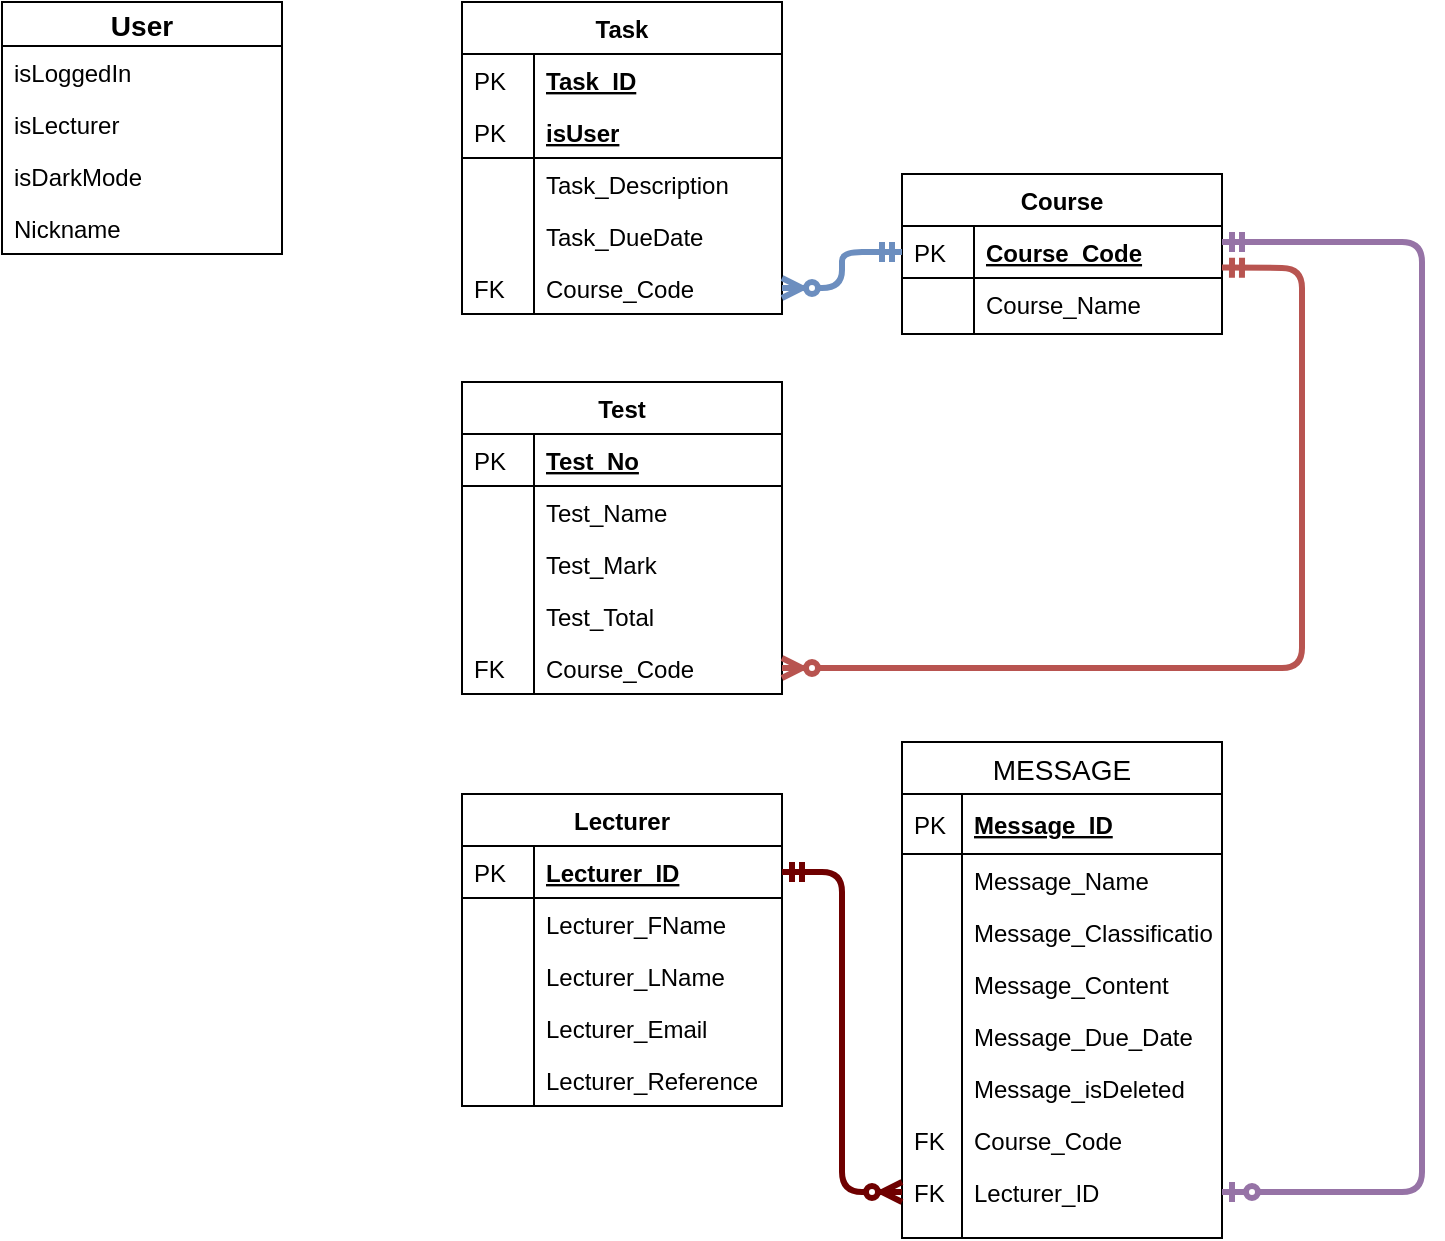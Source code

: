 <mxfile version="12.6.5" type="device"><diagram id="C5RBs43oDa-KdzZeNtuy" name="Page-1"><mxGraphModel dx="269" dy="639" grid="1" gridSize="10" guides="1" tooltips="1" connect="1" arrows="1" fold="1" page="1" pageScale="1" pageWidth="827" pageHeight="1169" math="0" shadow="0"><root><mxCell id="WIyWlLk6GJQsqaUBKTNV-0"/><mxCell id="WIyWlLk6GJQsqaUBKTNV-1" parent="WIyWlLk6GJQsqaUBKTNV-0"/><mxCell id="zkfFHV4jXpPFQw0GAbJ--51" value="Lecturer" style="swimlane;fontStyle=1;childLayout=stackLayout;horizontal=1;startSize=26;horizontalStack=0;resizeParent=1;resizeLast=0;collapsible=1;marginBottom=0;rounded=0;shadow=0;strokeWidth=1;" parent="WIyWlLk6GJQsqaUBKTNV-1" vertex="1"><mxGeometry x="310" y="506" width="160" height="156" as="geometry"><mxRectangle x="20" y="80" width="160" height="26" as="alternateBounds"/></mxGeometry></mxCell><mxCell id="zkfFHV4jXpPFQw0GAbJ--52" value="Lecturer_ID" style="shape=partialRectangle;top=0;left=0;right=0;bottom=1;align=left;verticalAlign=top;fillColor=none;spacingLeft=40;spacingRight=4;overflow=hidden;rotatable=0;points=[[0,0.5],[1,0.5]];portConstraint=eastwest;dropTarget=0;rounded=0;shadow=0;strokeWidth=1;fontStyle=5" parent="zkfFHV4jXpPFQw0GAbJ--51" vertex="1"><mxGeometry y="26" width="160" height="26" as="geometry"/></mxCell><mxCell id="zkfFHV4jXpPFQw0GAbJ--53" value="PK" style="shape=partialRectangle;top=0;left=0;bottom=0;fillColor=none;align=left;verticalAlign=top;spacingLeft=4;spacingRight=4;overflow=hidden;rotatable=0;points=[];portConstraint=eastwest;part=1;" parent="zkfFHV4jXpPFQw0GAbJ--52" vertex="1" connectable="0"><mxGeometry width="36" height="26" as="geometry"/></mxCell><mxCell id="zkfFHV4jXpPFQw0GAbJ--54" value="Lecturer_FName" style="shape=partialRectangle;top=0;left=0;right=0;bottom=0;align=left;verticalAlign=top;fillColor=none;spacingLeft=40;spacingRight=4;overflow=hidden;rotatable=0;points=[[0,0.5],[1,0.5]];portConstraint=eastwest;dropTarget=0;rounded=0;shadow=0;strokeWidth=1;" parent="zkfFHV4jXpPFQw0GAbJ--51" vertex="1"><mxGeometry y="52" width="160" height="26" as="geometry"/></mxCell><mxCell id="zkfFHV4jXpPFQw0GAbJ--55" value="" style="shape=partialRectangle;top=0;left=0;bottom=0;fillColor=none;align=left;verticalAlign=top;spacingLeft=4;spacingRight=4;overflow=hidden;rotatable=0;points=[];portConstraint=eastwest;part=1;" parent="zkfFHV4jXpPFQw0GAbJ--54" vertex="1" connectable="0"><mxGeometry width="36" height="26" as="geometry"/></mxCell><mxCell id="d9kfRZbeQBIDSx__xGoF-16" value="Lecturer_LName" style="shape=partialRectangle;top=0;left=0;right=0;bottom=0;align=left;verticalAlign=top;fillColor=none;spacingLeft=40;spacingRight=4;overflow=hidden;rotatable=0;points=[[0,0.5],[1,0.5]];portConstraint=eastwest;dropTarget=0;rounded=0;shadow=0;strokeWidth=1;" parent="zkfFHV4jXpPFQw0GAbJ--51" vertex="1"><mxGeometry y="78" width="160" height="26" as="geometry"/></mxCell><mxCell id="d9kfRZbeQBIDSx__xGoF-17" value="" style="shape=partialRectangle;top=0;left=0;bottom=0;fillColor=none;align=left;verticalAlign=top;spacingLeft=4;spacingRight=4;overflow=hidden;rotatable=0;points=[];portConstraint=eastwest;part=1;" parent="d9kfRZbeQBIDSx__xGoF-16" vertex="1" connectable="0"><mxGeometry width="36" height="26" as="geometry"/></mxCell><mxCell id="d9kfRZbeQBIDSx__xGoF-18" value="Lecturer_Email" style="shape=partialRectangle;top=0;left=0;right=0;bottom=0;align=left;verticalAlign=top;fillColor=none;spacingLeft=40;spacingRight=4;overflow=hidden;rotatable=0;points=[[0,0.5],[1,0.5]];portConstraint=eastwest;dropTarget=0;rounded=0;shadow=0;strokeWidth=1;" parent="zkfFHV4jXpPFQw0GAbJ--51" vertex="1"><mxGeometry y="104" width="160" height="26" as="geometry"/></mxCell><mxCell id="d9kfRZbeQBIDSx__xGoF-19" value="" style="shape=partialRectangle;top=0;left=0;bottom=0;fillColor=none;align=left;verticalAlign=top;spacingLeft=4;spacingRight=4;overflow=hidden;rotatable=0;points=[];portConstraint=eastwest;part=1;" parent="d9kfRZbeQBIDSx__xGoF-18" vertex="1" connectable="0"><mxGeometry width="36" height="26" as="geometry"/></mxCell><mxCell id="RBFCxRiM8_pdnVqAKKjM-17" value="Lecturer_Reference" style="shape=partialRectangle;top=0;left=0;right=0;bottom=0;align=left;verticalAlign=top;fillColor=none;spacingLeft=40;spacingRight=4;overflow=hidden;rotatable=0;points=[[0,0.5],[1,0.5]];portConstraint=eastwest;dropTarget=0;rounded=0;shadow=0;strokeWidth=1;" parent="zkfFHV4jXpPFQw0GAbJ--51" vertex="1"><mxGeometry y="130" width="160" height="26" as="geometry"/></mxCell><mxCell id="RBFCxRiM8_pdnVqAKKjM-18" value="" style="shape=partialRectangle;top=0;left=0;bottom=0;fillColor=none;align=left;verticalAlign=top;spacingLeft=4;spacingRight=4;overflow=hidden;rotatable=0;points=[];portConstraint=eastwest;part=1;" parent="RBFCxRiM8_pdnVqAKKjM-17" vertex="1" connectable="0"><mxGeometry width="36" height="26" as="geometry"/></mxCell><mxCell id="zkfFHV4jXpPFQw0GAbJ--56" value="Task" style="swimlane;fontStyle=1;childLayout=stackLayout;horizontal=1;startSize=26;horizontalStack=0;resizeParent=1;resizeLast=0;collapsible=1;marginBottom=0;rounded=0;shadow=0;strokeWidth=1;" parent="WIyWlLk6GJQsqaUBKTNV-1" vertex="1"><mxGeometry x="310" y="110" width="160" height="156" as="geometry"><mxRectangle x="260" y="80" width="160" height="26" as="alternateBounds"/></mxGeometry></mxCell><mxCell id="zkfFHV4jXpPFQw0GAbJ--57" value="Task_ID" style="shape=partialRectangle;top=0;left=0;right=0;bottom=1;align=left;verticalAlign=top;fillColor=none;spacingLeft=40;spacingRight=4;overflow=hidden;rotatable=0;points=[[0,0.5],[1,0.5]];portConstraint=eastwest;dropTarget=0;rounded=0;shadow=0;strokeWidth=1;fontStyle=5;strokeColor=none;" parent="zkfFHV4jXpPFQw0GAbJ--56" vertex="1"><mxGeometry y="26" width="160" height="26" as="geometry"/></mxCell><mxCell id="zkfFHV4jXpPFQw0GAbJ--58" value="PK" style="shape=partialRectangle;top=0;left=0;bottom=0;fillColor=none;align=left;verticalAlign=top;spacingLeft=4;spacingRight=4;overflow=hidden;rotatable=0;points=[];portConstraint=eastwest;part=1;" parent="zkfFHV4jXpPFQw0GAbJ--57" vertex="1" connectable="0"><mxGeometry width="36" height="26" as="geometry"/></mxCell><mxCell id="d9kfRZbeQBIDSx__xGoF-0" value="isUser" style="shape=partialRectangle;top=0;left=0;right=0;bottom=1;align=left;verticalAlign=top;fillColor=none;spacingLeft=40;spacingRight=4;overflow=hidden;rotatable=0;points=[[0,0.5],[1,0.5]];portConstraint=eastwest;dropTarget=0;rounded=0;shadow=0;strokeWidth=1;fontStyle=5" parent="zkfFHV4jXpPFQw0GAbJ--56" vertex="1"><mxGeometry y="52" width="160" height="26" as="geometry"/></mxCell><mxCell id="d9kfRZbeQBIDSx__xGoF-1" value="PK" style="shape=partialRectangle;top=0;left=0;bottom=0;fillColor=none;align=left;verticalAlign=top;spacingLeft=4;spacingRight=4;overflow=hidden;rotatable=0;points=[];portConstraint=eastwest;part=1;" parent="d9kfRZbeQBIDSx__xGoF-0" vertex="1" connectable="0"><mxGeometry width="36" height="26" as="geometry"/></mxCell><mxCell id="zkfFHV4jXpPFQw0GAbJ--59" value="Task_Description" style="shape=partialRectangle;top=0;left=0;right=0;bottom=0;align=left;verticalAlign=top;fillColor=none;spacingLeft=40;spacingRight=4;overflow=hidden;rotatable=0;points=[[0,0.5],[1,0.5]];portConstraint=eastwest;dropTarget=0;rounded=0;shadow=0;strokeWidth=1;" parent="zkfFHV4jXpPFQw0GAbJ--56" vertex="1"><mxGeometry y="78" width="160" height="26" as="geometry"/></mxCell><mxCell id="zkfFHV4jXpPFQw0GAbJ--60" value="" style="shape=partialRectangle;top=0;left=0;bottom=0;fillColor=none;align=left;verticalAlign=top;spacingLeft=4;spacingRight=4;overflow=hidden;rotatable=0;points=[];portConstraint=eastwest;part=1;" parent="zkfFHV4jXpPFQw0GAbJ--59" vertex="1" connectable="0"><mxGeometry width="36" height="26" as="geometry"/></mxCell><mxCell id="zkfFHV4jXpPFQw0GAbJ--61" value="Task_DueDate" style="shape=partialRectangle;top=0;left=0;right=0;bottom=0;align=left;verticalAlign=top;fillColor=none;spacingLeft=40;spacingRight=4;overflow=hidden;rotatable=0;points=[[0,0.5],[1,0.5]];portConstraint=eastwest;dropTarget=0;rounded=0;shadow=0;strokeWidth=1;" parent="zkfFHV4jXpPFQw0GAbJ--56" vertex="1"><mxGeometry y="104" width="160" height="26" as="geometry"/></mxCell><mxCell id="zkfFHV4jXpPFQw0GAbJ--62" value="" style="shape=partialRectangle;top=0;left=0;bottom=0;fillColor=none;align=left;verticalAlign=top;spacingLeft=4;spacingRight=4;overflow=hidden;rotatable=0;points=[];portConstraint=eastwest;part=1;" parent="zkfFHV4jXpPFQw0GAbJ--61" vertex="1" connectable="0"><mxGeometry width="36" height="26" as="geometry"/></mxCell><mxCell id="d9kfRZbeQBIDSx__xGoF-2" value="Course_Code" style="shape=partialRectangle;top=0;left=0;right=0;bottom=0;align=left;verticalAlign=top;fillColor=none;spacingLeft=40;spacingRight=4;overflow=hidden;rotatable=0;points=[[0,0.5],[1,0.5]];portConstraint=eastwest;dropTarget=0;rounded=0;shadow=0;strokeWidth=1;" parent="zkfFHV4jXpPFQw0GAbJ--56" vertex="1"><mxGeometry y="130" width="160" height="26" as="geometry"/></mxCell><mxCell id="d9kfRZbeQBIDSx__xGoF-3" value="FK" style="shape=partialRectangle;top=0;left=0;bottom=0;fillColor=none;align=left;verticalAlign=top;spacingLeft=4;spacingRight=4;overflow=hidden;rotatable=0;points=[];portConstraint=eastwest;part=1;" parent="d9kfRZbeQBIDSx__xGoF-2" vertex="1" connectable="0"><mxGeometry width="36" height="26" as="geometry"/></mxCell><mxCell id="zkfFHV4jXpPFQw0GAbJ--64" value="Test" style="swimlane;fontStyle=1;childLayout=stackLayout;horizontal=1;startSize=26;horizontalStack=0;resizeParent=1;resizeLast=0;collapsible=1;marginBottom=0;rounded=0;shadow=0;strokeWidth=1;" parent="WIyWlLk6GJQsqaUBKTNV-1" vertex="1"><mxGeometry x="310" y="300" width="160" height="156" as="geometry"><mxRectangle x="260" y="270" width="160" height="26" as="alternateBounds"/></mxGeometry></mxCell><mxCell id="zkfFHV4jXpPFQw0GAbJ--65" value="Test_No" style="shape=partialRectangle;top=0;left=0;right=0;bottom=1;align=left;verticalAlign=top;fillColor=none;spacingLeft=40;spacingRight=4;overflow=hidden;rotatable=0;points=[[0,0.5],[1,0.5]];portConstraint=eastwest;dropTarget=0;rounded=0;shadow=0;strokeWidth=1;fontStyle=5" parent="zkfFHV4jXpPFQw0GAbJ--64" vertex="1"><mxGeometry y="26" width="160" height="26" as="geometry"/></mxCell><mxCell id="zkfFHV4jXpPFQw0GAbJ--66" value="PK" style="shape=partialRectangle;top=0;left=0;bottom=0;fillColor=none;align=left;verticalAlign=top;spacingLeft=4;spacingRight=4;overflow=hidden;rotatable=0;points=[];portConstraint=eastwest;part=1;" parent="zkfFHV4jXpPFQw0GAbJ--65" vertex="1" connectable="0"><mxGeometry width="36" height="26" as="geometry"/></mxCell><mxCell id="zkfFHV4jXpPFQw0GAbJ--67" value="Test_Name" style="shape=partialRectangle;top=0;left=0;right=0;bottom=0;align=left;verticalAlign=top;fillColor=none;spacingLeft=40;spacingRight=4;overflow=hidden;rotatable=0;points=[[0,0.5],[1,0.5]];portConstraint=eastwest;dropTarget=0;rounded=0;shadow=0;strokeWidth=1;" parent="zkfFHV4jXpPFQw0GAbJ--64" vertex="1"><mxGeometry y="52" width="160" height="26" as="geometry"/></mxCell><mxCell id="zkfFHV4jXpPFQw0GAbJ--68" value="" style="shape=partialRectangle;top=0;left=0;bottom=0;fillColor=none;align=left;verticalAlign=top;spacingLeft=4;spacingRight=4;overflow=hidden;rotatable=0;points=[];portConstraint=eastwest;part=1;" parent="zkfFHV4jXpPFQw0GAbJ--67" vertex="1" connectable="0"><mxGeometry width="36" height="26" as="geometry"/></mxCell><mxCell id="d9kfRZbeQBIDSx__xGoF-4" value="Test_Mark" style="shape=partialRectangle;top=0;left=0;right=0;bottom=0;align=left;verticalAlign=top;fillColor=none;spacingLeft=40;spacingRight=4;overflow=hidden;rotatable=0;points=[[0,0.5],[1,0.5]];portConstraint=eastwest;dropTarget=0;rounded=0;shadow=0;strokeWidth=1;" parent="zkfFHV4jXpPFQw0GAbJ--64" vertex="1"><mxGeometry y="78" width="160" height="26" as="geometry"/></mxCell><mxCell id="d9kfRZbeQBIDSx__xGoF-5" value="" style="shape=partialRectangle;top=0;left=0;bottom=0;fillColor=none;align=left;verticalAlign=top;spacingLeft=4;spacingRight=4;overflow=hidden;rotatable=0;points=[];portConstraint=eastwest;part=1;" parent="d9kfRZbeQBIDSx__xGoF-4" vertex="1" connectable="0"><mxGeometry width="36" height="26" as="geometry"/></mxCell><mxCell id="d9kfRZbeQBIDSx__xGoF-12" value="Test_Total" style="shape=partialRectangle;top=0;left=0;right=0;bottom=0;align=left;verticalAlign=top;fillColor=none;spacingLeft=40;spacingRight=4;overflow=hidden;rotatable=0;points=[[0,0.5],[1,0.5]];portConstraint=eastwest;dropTarget=0;rounded=0;shadow=0;strokeWidth=1;" parent="zkfFHV4jXpPFQw0GAbJ--64" vertex="1"><mxGeometry y="104" width="160" height="26" as="geometry"/></mxCell><mxCell id="d9kfRZbeQBIDSx__xGoF-13" value="" style="shape=partialRectangle;top=0;left=0;bottom=0;fillColor=none;align=left;verticalAlign=top;spacingLeft=4;spacingRight=4;overflow=hidden;rotatable=0;points=[];portConstraint=eastwest;part=1;" parent="d9kfRZbeQBIDSx__xGoF-12" vertex="1" connectable="0"><mxGeometry width="36" height="26" as="geometry"/></mxCell><mxCell id="d9kfRZbeQBIDSx__xGoF-14" value="Course_Code" style="shape=partialRectangle;top=0;left=0;right=0;bottom=0;align=left;verticalAlign=top;fillColor=none;spacingLeft=40;spacingRight=4;overflow=hidden;rotatable=0;points=[[0,0.5],[1,0.5]];portConstraint=eastwest;dropTarget=0;rounded=0;shadow=0;strokeWidth=1;" parent="zkfFHV4jXpPFQw0GAbJ--64" vertex="1"><mxGeometry y="130" width="160" height="26" as="geometry"/></mxCell><mxCell id="d9kfRZbeQBIDSx__xGoF-15" value="FK" style="shape=partialRectangle;top=0;left=0;bottom=0;fillColor=none;align=left;verticalAlign=top;spacingLeft=4;spacingRight=4;overflow=hidden;rotatable=0;points=[];portConstraint=eastwest;part=1;" parent="d9kfRZbeQBIDSx__xGoF-14" vertex="1" connectable="0"><mxGeometry width="36" height="26" as="geometry"/></mxCell><mxCell id="d9kfRZbeQBIDSx__xGoF-20" value="Course" style="swimlane;fontStyle=1;childLayout=stackLayout;horizontal=1;startSize=26;horizontalStack=0;resizeParent=1;resizeLast=0;collapsible=1;marginBottom=0;rounded=0;shadow=0;strokeWidth=1;" parent="WIyWlLk6GJQsqaUBKTNV-1" vertex="1"><mxGeometry x="530" y="196" width="160" height="80" as="geometry"><mxRectangle x="20" y="80" width="160" height="26" as="alternateBounds"/></mxGeometry></mxCell><mxCell id="d9kfRZbeQBIDSx__xGoF-21" value="Course_Code" style="shape=partialRectangle;top=0;left=0;right=0;bottom=1;align=left;verticalAlign=top;fillColor=none;spacingLeft=40;spacingRight=4;overflow=hidden;rotatable=0;points=[[0,0.5],[1,0.5]];portConstraint=eastwest;dropTarget=0;rounded=0;shadow=0;strokeWidth=1;fontStyle=5" parent="d9kfRZbeQBIDSx__xGoF-20" vertex="1"><mxGeometry y="26" width="160" height="26" as="geometry"/></mxCell><mxCell id="d9kfRZbeQBIDSx__xGoF-22" value="PK" style="shape=partialRectangle;top=0;left=0;bottom=0;fillColor=none;align=left;verticalAlign=top;spacingLeft=4;spacingRight=4;overflow=hidden;rotatable=0;points=[];portConstraint=eastwest;part=1;" parent="d9kfRZbeQBIDSx__xGoF-21" vertex="1" connectable="0"><mxGeometry width="36" height="26" as="geometry"/></mxCell><mxCell id="d9kfRZbeQBIDSx__xGoF-23" value="Course_Name" style="shape=partialRectangle;top=0;left=0;right=0;bottom=0;align=left;verticalAlign=top;fillColor=none;spacingLeft=40;spacingRight=4;overflow=hidden;rotatable=0;points=[[0,0.5],[1,0.5]];portConstraint=eastwest;dropTarget=0;rounded=0;shadow=0;strokeWidth=1;" parent="d9kfRZbeQBIDSx__xGoF-20" vertex="1"><mxGeometry y="52" width="160" height="26" as="geometry"/></mxCell><mxCell id="d9kfRZbeQBIDSx__xGoF-24" value="" style="shape=partialRectangle;top=0;left=0;bottom=0;fillColor=none;align=left;verticalAlign=top;spacingLeft=4;spacingRight=4;overflow=hidden;rotatable=0;points=[];portConstraint=eastwest;part=1;" parent="d9kfRZbeQBIDSx__xGoF-23" vertex="1" connectable="0"><mxGeometry width="36" height="26" as="geometry"/></mxCell><mxCell id="d9kfRZbeQBIDSx__xGoF-29" value="" style="shape=partialRectangle;top=0;left=0;right=0;bottom=0;align=left;verticalAlign=top;fillColor=none;spacingLeft=40;spacingRight=4;overflow=hidden;rotatable=0;points=[[0,0.5],[1,0.5]];portConstraint=eastwest;dropTarget=0;rounded=0;shadow=0;strokeWidth=1;" parent="d9kfRZbeQBIDSx__xGoF-20" vertex="1"><mxGeometry y="78" width="160" height="2" as="geometry"/></mxCell><mxCell id="d9kfRZbeQBIDSx__xGoF-30" value="" style="shape=partialRectangle;top=0;left=0;bottom=0;fillColor=none;align=left;verticalAlign=top;spacingLeft=4;spacingRight=4;overflow=hidden;rotatable=0;points=[];portConstraint=eastwest;part=1;" parent="d9kfRZbeQBIDSx__xGoF-29" vertex="1" connectable="0"><mxGeometry width="36" height="2" as="geometry"/></mxCell><mxCell id="d9kfRZbeQBIDSx__xGoF-44" value="" style="fontSize=12;html=1;endArrow=ERmandOne;startArrow=ERzeroToMany;startFill=1;entryX=1;entryY=0.8;entryDx=0;entryDy=0;entryPerimeter=0;exitX=1;exitY=0.5;exitDx=0;exitDy=0;strokeWidth=3;fillColor=#f8cecc;strokeColor=#b85450;" parent="WIyWlLk6GJQsqaUBKTNV-1" source="d9kfRZbeQBIDSx__xGoF-14" target="d9kfRZbeQBIDSx__xGoF-21" edge="1"><mxGeometry width="100" height="100" relative="1" as="geometry"><mxPoint x="500" y="450" as="sourcePoint"/><mxPoint x="690" y="240" as="targetPoint"/><Array as="points"><mxPoint x="730" y="443"/><mxPoint x="730" y="243"/></Array></mxGeometry></mxCell><mxCell id="d9kfRZbeQBIDSx__xGoF-45" value="" style="edgeStyle=elbowEdgeStyle;fontSize=12;html=1;endArrow=ERmandOne;startArrow=ERzeroToMany;startFill=1;exitX=1;exitY=0.5;exitDx=0;exitDy=0;entryX=0;entryY=0.5;entryDx=0;entryDy=0;strokeWidth=3;fillColor=#dae8fc;strokeColor=#6c8ebf;" parent="WIyWlLk6GJQsqaUBKTNV-1" source="d9kfRZbeQBIDSx__xGoF-2" target="d9kfRZbeQBIDSx__xGoF-21" edge="1"><mxGeometry width="100" height="100" relative="1" as="geometry"><mxPoint x="500" y="479" as="sourcePoint"/><mxPoint x="550" y="140" as="targetPoint"/><Array as="points"><mxPoint x="500" y="240"/></Array></mxGeometry></mxCell><mxCell id="RBFCxRiM8_pdnVqAKKjM-0" value="MESSAGE" style="swimlane;fontStyle=0;childLayout=stackLayout;horizontal=1;startSize=26;horizontalStack=0;resizeParent=1;resizeParentMax=0;resizeLast=0;collapsible=1;marginBottom=0;align=center;fontSize=14;" parent="WIyWlLk6GJQsqaUBKTNV-1" vertex="1"><mxGeometry x="530" y="480" width="160" height="248" as="geometry"/></mxCell><mxCell id="RBFCxRiM8_pdnVqAKKjM-1" value="Message_ID" style="shape=partialRectangle;top=0;left=0;right=0;bottom=1;align=left;verticalAlign=middle;fillColor=none;spacingLeft=34;spacingRight=4;overflow=hidden;rotatable=0;points=[[0,0.5],[1,0.5]];portConstraint=eastwest;dropTarget=0;fontStyle=5;fontSize=12;" parent="RBFCxRiM8_pdnVqAKKjM-0" vertex="1"><mxGeometry y="26" width="160" height="30" as="geometry"/></mxCell><mxCell id="RBFCxRiM8_pdnVqAKKjM-2" value="PK" style="shape=partialRectangle;top=0;left=0;bottom=0;fillColor=none;align=left;verticalAlign=middle;spacingLeft=4;spacingRight=4;overflow=hidden;rotatable=0;points=[];portConstraint=eastwest;part=1;fontSize=12;" parent="RBFCxRiM8_pdnVqAKKjM-1" vertex="1" connectable="0"><mxGeometry width="30" height="30" as="geometry"/></mxCell><mxCell id="RBFCxRiM8_pdnVqAKKjM-5" value="Message_Name" style="shape=partialRectangle;top=0;left=0;right=0;bottom=0;align=left;verticalAlign=top;fillColor=none;spacingLeft=34;spacingRight=4;overflow=hidden;rotatable=0;points=[[0,0.5],[1,0.5]];portConstraint=eastwest;dropTarget=0;fontSize=12;" parent="RBFCxRiM8_pdnVqAKKjM-0" vertex="1"><mxGeometry y="56" width="160" height="26" as="geometry"/></mxCell><mxCell id="RBFCxRiM8_pdnVqAKKjM-6" value="" style="shape=partialRectangle;top=0;left=0;bottom=0;fillColor=none;align=left;verticalAlign=top;spacingLeft=4;spacingRight=4;overflow=hidden;rotatable=0;points=[];portConstraint=eastwest;part=1;fontSize=12;" parent="RBFCxRiM8_pdnVqAKKjM-5" vertex="1" connectable="0"><mxGeometry width="30" height="26" as="geometry"/></mxCell><mxCell id="RBFCxRiM8_pdnVqAKKjM-9" value="Message_Classification" style="shape=partialRectangle;top=0;left=0;right=0;bottom=0;align=left;verticalAlign=top;fillColor=none;spacingLeft=34;spacingRight=4;overflow=hidden;rotatable=0;points=[[0,0.5],[1,0.5]];portConstraint=eastwest;dropTarget=0;fontSize=12;" parent="RBFCxRiM8_pdnVqAKKjM-0" vertex="1"><mxGeometry y="82" width="160" height="26" as="geometry"/></mxCell><mxCell id="RBFCxRiM8_pdnVqAKKjM-10" value="" style="shape=partialRectangle;top=0;left=0;bottom=0;fillColor=none;align=left;verticalAlign=top;spacingLeft=4;spacingRight=4;overflow=hidden;rotatable=0;points=[];portConstraint=eastwest;part=1;fontSize=12;" parent="RBFCxRiM8_pdnVqAKKjM-9" vertex="1" connectable="0"><mxGeometry width="30" height="26" as="geometry"/></mxCell><mxCell id="RBFCxRiM8_pdnVqAKKjM-7" value="Message_Content" style="shape=partialRectangle;top=0;left=0;right=0;bottom=0;align=left;verticalAlign=top;fillColor=none;spacingLeft=34;spacingRight=4;overflow=hidden;rotatable=0;points=[[0,0.5],[1,0.5]];portConstraint=eastwest;dropTarget=0;fontSize=12;" parent="RBFCxRiM8_pdnVqAKKjM-0" vertex="1"><mxGeometry y="108" width="160" height="26" as="geometry"/></mxCell><mxCell id="RBFCxRiM8_pdnVqAKKjM-8" value="" style="shape=partialRectangle;top=0;left=0;bottom=0;fillColor=none;align=left;verticalAlign=top;spacingLeft=4;spacingRight=4;overflow=hidden;rotatable=0;points=[];portConstraint=eastwest;part=1;fontSize=12;" parent="RBFCxRiM8_pdnVqAKKjM-7" vertex="1" connectable="0"><mxGeometry width="30" height="26" as="geometry"/></mxCell><mxCell id="RBFCxRiM8_pdnVqAKKjM-11" value="Message_Due_Date" style="shape=partialRectangle;top=0;left=0;right=0;bottom=0;align=left;verticalAlign=top;fillColor=none;spacingLeft=34;spacingRight=4;overflow=hidden;rotatable=0;points=[[0,0.5],[1,0.5]];portConstraint=eastwest;dropTarget=0;fontSize=12;" parent="RBFCxRiM8_pdnVqAKKjM-0" vertex="1"><mxGeometry y="134" width="160" height="26" as="geometry"/></mxCell><mxCell id="RBFCxRiM8_pdnVqAKKjM-12" value="" style="shape=partialRectangle;top=0;left=0;bottom=0;fillColor=none;align=left;verticalAlign=top;spacingLeft=4;spacingRight=4;overflow=hidden;rotatable=0;points=[];portConstraint=eastwest;part=1;fontSize=12;" parent="RBFCxRiM8_pdnVqAKKjM-11" vertex="1" connectable="0"><mxGeometry width="30" height="26" as="geometry"/></mxCell><mxCell id="RBFCxRiM8_pdnVqAKKjM-19" value="Message_isDeleted" style="shape=partialRectangle;top=0;left=0;right=0;bottom=0;align=left;verticalAlign=top;fillColor=none;spacingLeft=34;spacingRight=4;overflow=hidden;rotatable=0;points=[[0,0.5],[1,0.5]];portConstraint=eastwest;dropTarget=0;fontSize=12;" parent="RBFCxRiM8_pdnVqAKKjM-0" vertex="1"><mxGeometry y="160" width="160" height="26" as="geometry"/></mxCell><mxCell id="RBFCxRiM8_pdnVqAKKjM-20" value="" style="shape=partialRectangle;top=0;left=0;bottom=0;fillColor=none;align=left;verticalAlign=top;spacingLeft=4;spacingRight=4;overflow=hidden;rotatable=0;points=[];portConstraint=eastwest;part=1;fontSize=12;" parent="RBFCxRiM8_pdnVqAKKjM-19" vertex="1" connectable="0"><mxGeometry width="30" height="26" as="geometry"/></mxCell><mxCell id="RBFCxRiM8_pdnVqAKKjM-3" value="Course_Code" style="shape=partialRectangle;top=0;left=0;right=0;bottom=0;align=left;verticalAlign=top;fillColor=none;spacingLeft=34;spacingRight=4;overflow=hidden;rotatable=0;points=[[0,0.5],[1,0.5]];portConstraint=eastwest;dropTarget=0;fontSize=12;" parent="RBFCxRiM8_pdnVqAKKjM-0" vertex="1"><mxGeometry y="186" width="160" height="26" as="geometry"/></mxCell><mxCell id="RBFCxRiM8_pdnVqAKKjM-4" value="FK" style="shape=partialRectangle;top=0;left=0;bottom=0;fillColor=none;align=left;verticalAlign=top;spacingLeft=4;spacingRight=4;overflow=hidden;rotatable=0;points=[];portConstraint=eastwest;part=1;fontSize=12;" parent="RBFCxRiM8_pdnVqAKKjM-3" vertex="1" connectable="0"><mxGeometry width="30" height="26" as="geometry"/></mxCell><mxCell id="RBFCxRiM8_pdnVqAKKjM-13" value="Lecturer_ID" style="shape=partialRectangle;top=0;left=0;right=0;bottom=0;align=left;verticalAlign=top;fillColor=none;spacingLeft=34;spacingRight=4;overflow=hidden;rotatable=0;points=[[0,0.5],[1,0.5]];portConstraint=eastwest;dropTarget=0;fontSize=12;" parent="RBFCxRiM8_pdnVqAKKjM-0" vertex="1"><mxGeometry y="212" width="160" height="26" as="geometry"/></mxCell><mxCell id="RBFCxRiM8_pdnVqAKKjM-14" value="FK" style="shape=partialRectangle;top=0;left=0;bottom=0;fillColor=none;align=left;verticalAlign=top;spacingLeft=4;spacingRight=4;overflow=hidden;rotatable=0;points=[];portConstraint=eastwest;part=1;fontSize=12;" parent="RBFCxRiM8_pdnVqAKKjM-13" vertex="1" connectable="0"><mxGeometry width="30" height="26" as="geometry"/></mxCell><mxCell id="RBFCxRiM8_pdnVqAKKjM-15" value="" style="shape=partialRectangle;top=0;left=0;right=0;bottom=0;align=left;verticalAlign=top;fillColor=none;spacingLeft=34;spacingRight=4;overflow=hidden;rotatable=0;points=[[0,0.5],[1,0.5]];portConstraint=eastwest;dropTarget=0;fontSize=12;" parent="RBFCxRiM8_pdnVqAKKjM-0" vertex="1"><mxGeometry y="238" width="160" height="10" as="geometry"/></mxCell><mxCell id="RBFCxRiM8_pdnVqAKKjM-16" value="" style="shape=partialRectangle;top=0;left=0;bottom=0;fillColor=none;align=left;verticalAlign=top;spacingLeft=4;spacingRight=4;overflow=hidden;rotatable=0;points=[];portConstraint=eastwest;part=1;fontSize=12;" parent="RBFCxRiM8_pdnVqAKKjM-15" vertex="1" connectable="0"><mxGeometry width="30" height="10" as="geometry"/></mxCell><mxCell id="RBFCxRiM8_pdnVqAKKjM-21" value="" style="edgeStyle=entityRelationEdgeStyle;fontSize=12;html=1;endArrow=ERzeroToMany;startArrow=ERmandOne;strokeWidth=3;fillColor=#a20025;strokeColor=#6F0000;" parent="WIyWlLk6GJQsqaUBKTNV-1" source="zkfFHV4jXpPFQw0GAbJ--52" target="RBFCxRiM8_pdnVqAKKjM-13" edge="1"><mxGeometry width="100" height="100" relative="1" as="geometry"><mxPoint x="80" y="740" as="sourcePoint"/><mxPoint x="180" y="640" as="targetPoint"/></mxGeometry></mxCell><mxCell id="RBFCxRiM8_pdnVqAKKjM-22" value="" style="fontSize=12;html=1;endArrow=ERzeroToOne;startArrow=ERmandOne;strokeWidth=3;fillColor=#e1d5e7;strokeColor=#9673a6;" parent="WIyWlLk6GJQsqaUBKTNV-1" target="RBFCxRiM8_pdnVqAKKjM-13" edge="1"><mxGeometry width="100" height="100" relative="1" as="geometry"><mxPoint x="690" y="230" as="sourcePoint"/><mxPoint x="580" y="760" as="targetPoint"/><Array as="points"><mxPoint x="740" y="230"/><mxPoint x="790" y="230"/><mxPoint x="790" y="705"/></Array></mxGeometry></mxCell><mxCell id="d9kfRZbeQBIDSx__xGoF-31" value="User" style="swimlane;fontStyle=1;childLayout=stackLayout;horizontal=1;startSize=22;fillColor=none;horizontalStack=0;resizeParent=1;resizeParentMax=0;resizeLast=0;collapsible=1;marginBottom=0;swimlaneFillColor=#ffffff;align=center;fontSize=14;" parent="WIyWlLk6GJQsqaUBKTNV-1" vertex="1"><mxGeometry x="80" y="110" width="140" height="126" as="geometry"/></mxCell><mxCell id="d9kfRZbeQBIDSx__xGoF-32" value="isLoggedIn" style="text;strokeColor=none;fillColor=none;spacingLeft=4;spacingRight=4;overflow=hidden;rotatable=0;points=[[0,0.5],[1,0.5]];portConstraint=eastwest;fontSize=12;" parent="d9kfRZbeQBIDSx__xGoF-31" vertex="1"><mxGeometry y="22" width="140" height="26" as="geometry"/></mxCell><mxCell id="d9kfRZbeQBIDSx__xGoF-34" value="isLecturer" style="text;strokeColor=none;fillColor=none;spacingLeft=4;spacingRight=4;overflow=hidden;rotatable=0;points=[[0,0.5],[1,0.5]];portConstraint=eastwest;fontSize=12;" parent="d9kfRZbeQBIDSx__xGoF-31" vertex="1"><mxGeometry y="48" width="140" height="26" as="geometry"/></mxCell><mxCell id="d9kfRZbeQBIDSx__xGoF-33" value="isDarkMode" style="text;strokeColor=none;fillColor=none;spacingLeft=4;spacingRight=4;overflow=hidden;rotatable=0;points=[[0,0.5],[1,0.5]];portConstraint=eastwest;fontSize=12;" parent="d9kfRZbeQBIDSx__xGoF-31" vertex="1"><mxGeometry y="74" width="140" height="26" as="geometry"/></mxCell><mxCell id="d9kfRZbeQBIDSx__xGoF-39" value="Nickname&#10;" style="text;strokeColor=none;fillColor=none;spacingLeft=4;spacingRight=4;overflow=hidden;rotatable=0;points=[[0,0.5],[1,0.5]];portConstraint=eastwest;fontSize=12;" parent="d9kfRZbeQBIDSx__xGoF-31" vertex="1"><mxGeometry y="100" width="140" height="26" as="geometry"/></mxCell></root></mxGraphModel></diagram></mxfile>